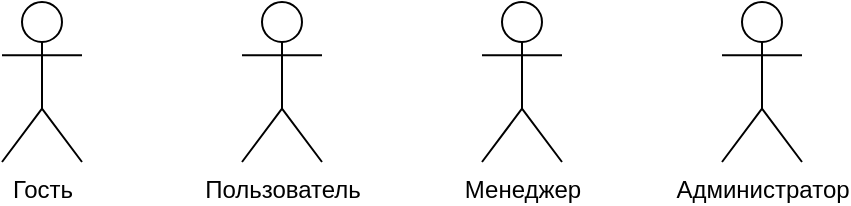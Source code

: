 <mxfile version="12.3.2" type="device" pages="1"><diagram id="x0JgHe2n9-k6ZbYLYh2o" name="Page-1"><mxGraphModel dx="1024" dy="592" grid="1" gridSize="10" guides="1" tooltips="1" connect="1" arrows="1" fold="1" page="1" pageScale="1" pageWidth="827" pageHeight="1169" math="0" shadow="0"><root><mxCell id="0"/><mxCell id="1" parent="0"/><mxCell id="7f6WkyA7B-4OK3sMhB-X-2" value="Гость" style="shape=umlActor;verticalLabelPosition=bottom;labelBackgroundColor=#ffffff;verticalAlign=top;html=1;outlineConnect=0;" vertex="1" parent="1"><mxGeometry x="240" y="440" width="40" height="80" as="geometry"/></mxCell><mxCell id="7f6WkyA7B-4OK3sMhB-X-8" value="Пользователь" style="shape=umlActor;verticalLabelPosition=bottom;labelBackgroundColor=#ffffff;verticalAlign=top;html=1;outlineConnect=0;" vertex="1" parent="1"><mxGeometry x="360" y="440" width="40" height="80" as="geometry"/></mxCell><mxCell id="7f6WkyA7B-4OK3sMhB-X-10" value="Менеджер" style="shape=umlActor;verticalLabelPosition=bottom;labelBackgroundColor=#ffffff;verticalAlign=top;html=1;outlineConnect=0;" vertex="1" parent="1"><mxGeometry x="480" y="440" width="40" height="80" as="geometry"/></mxCell><mxCell id="7f6WkyA7B-4OK3sMhB-X-12" value="Администратор" style="shape=umlActor;verticalLabelPosition=bottom;labelBackgroundColor=#ffffff;verticalAlign=top;html=1;outlineConnect=0;" vertex="1" parent="1"><mxGeometry x="600" y="440" width="40" height="80" as="geometry"/></mxCell></root></mxGraphModel></diagram></mxfile>